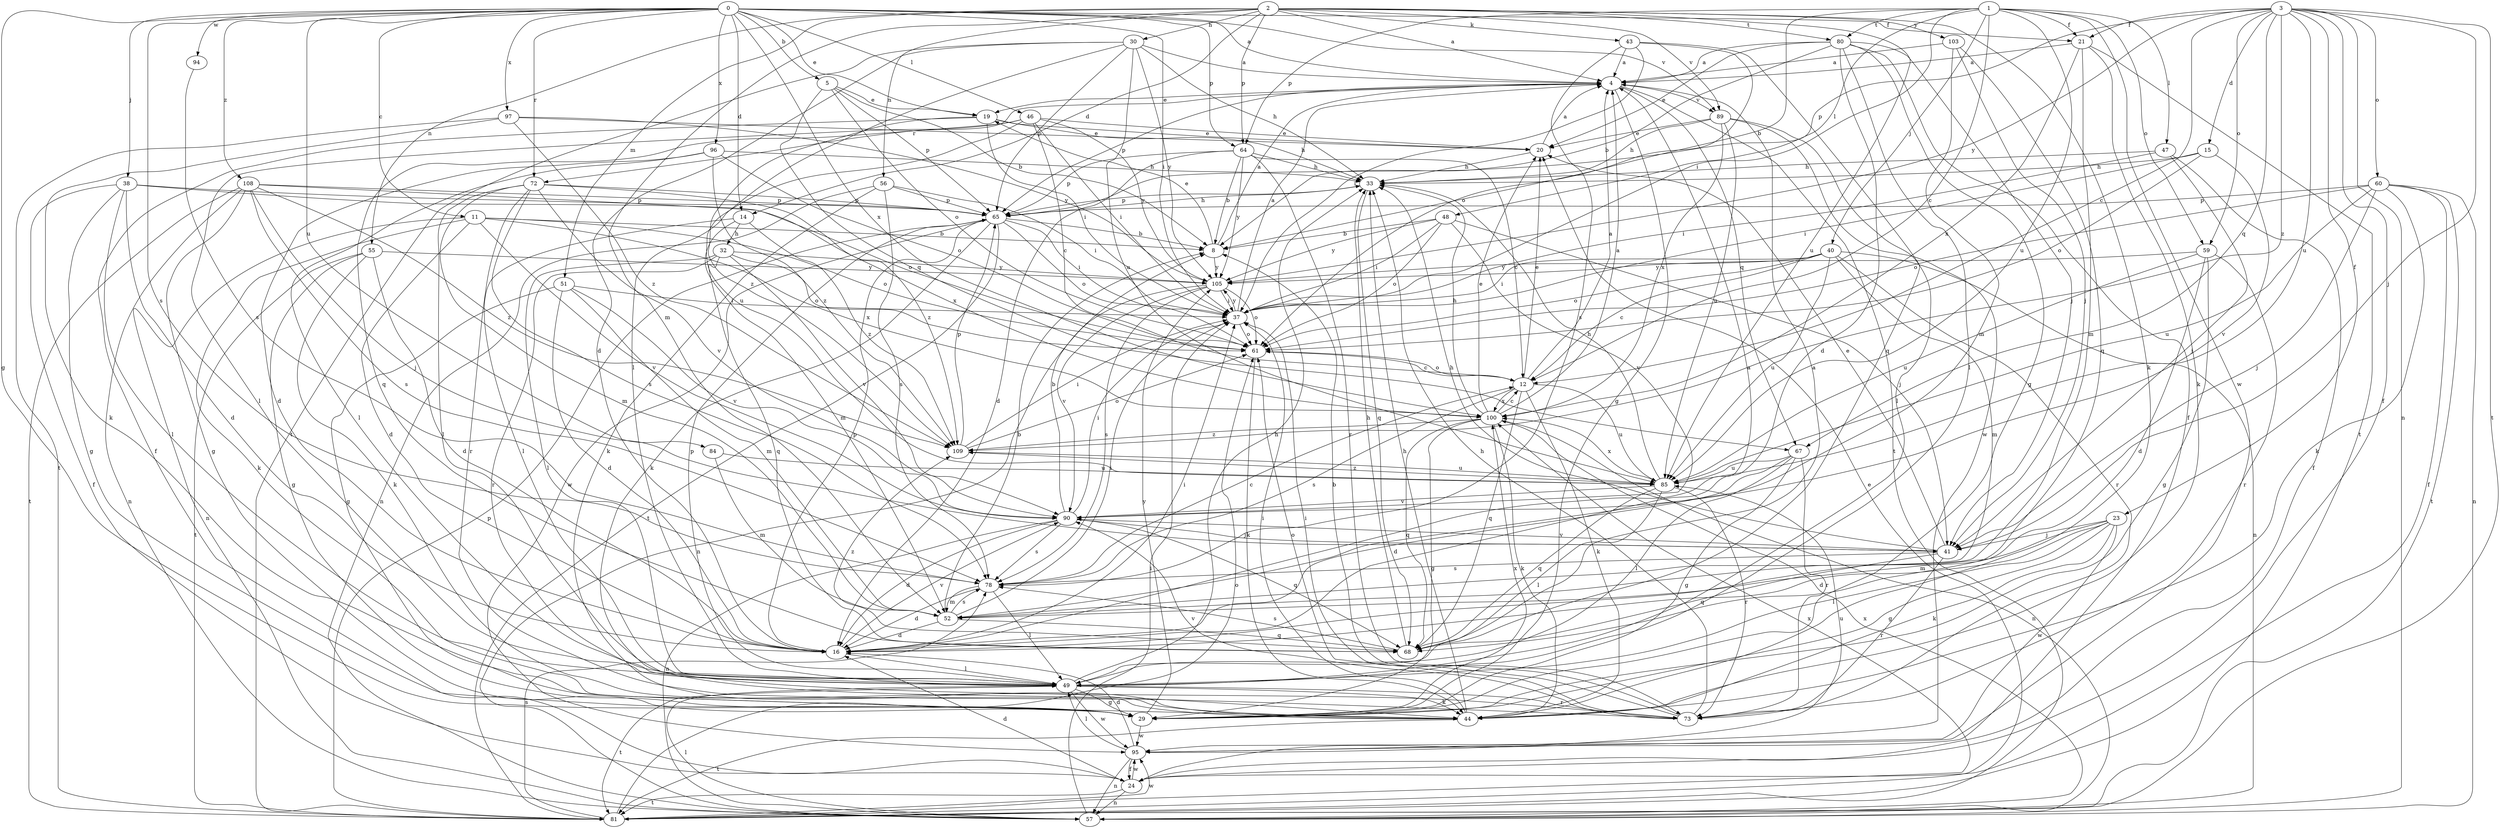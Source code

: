 strict digraph  {
0;
1;
2;
3;
4;
5;
8;
11;
12;
14;
15;
16;
19;
20;
21;
23;
24;
29;
30;
32;
33;
37;
38;
40;
41;
43;
44;
46;
47;
48;
49;
51;
52;
55;
56;
57;
59;
60;
61;
64;
65;
67;
68;
72;
73;
78;
80;
81;
84;
85;
89;
90;
94;
95;
96;
97;
100;
103;
105;
108;
109;
0 -> 4  [label=a];
0 -> 5  [label=b];
0 -> 11  [label=c];
0 -> 14  [label=d];
0 -> 19  [label=e];
0 -> 21  [label=f];
0 -> 29  [label=g];
0 -> 37  [label=i];
0 -> 38  [label=j];
0 -> 46  [label=l];
0 -> 64  [label=p];
0 -> 72  [label=r];
0 -> 78  [label=s];
0 -> 84  [label=u];
0 -> 89  [label=v];
0 -> 94  [label=w];
0 -> 96  [label=x];
0 -> 97  [label=x];
0 -> 100  [label=x];
0 -> 108  [label=z];
1 -> 8  [label=b];
1 -> 12  [label=c];
1 -> 21  [label=f];
1 -> 37  [label=i];
1 -> 40  [label=j];
1 -> 47  [label=l];
1 -> 48  [label=l];
1 -> 59  [label=o];
1 -> 64  [label=p];
1 -> 80  [label=t];
1 -> 85  [label=u];
1 -> 95  [label=w];
2 -> 4  [label=a];
2 -> 14  [label=d];
2 -> 30  [label=h];
2 -> 43  [label=k];
2 -> 44  [label=k];
2 -> 51  [label=m];
2 -> 52  [label=m];
2 -> 55  [label=n];
2 -> 56  [label=n];
2 -> 64  [label=p];
2 -> 80  [label=t];
2 -> 85  [label=u];
2 -> 89  [label=v];
2 -> 103  [label=y];
3 -> 12  [label=c];
3 -> 15  [label=d];
3 -> 21  [label=f];
3 -> 23  [label=f];
3 -> 24  [label=f];
3 -> 41  [label=j];
3 -> 57  [label=n];
3 -> 59  [label=o];
3 -> 60  [label=o];
3 -> 65  [label=p];
3 -> 67  [label=q];
3 -> 81  [label=t];
3 -> 85  [label=u];
3 -> 105  [label=y];
3 -> 109  [label=z];
4 -> 19  [label=e];
4 -> 29  [label=g];
4 -> 65  [label=p];
4 -> 67  [label=q];
4 -> 72  [label=r];
4 -> 81  [label=t];
4 -> 89  [label=v];
5 -> 8  [label=b];
5 -> 19  [label=e];
5 -> 61  [label=o];
5 -> 65  [label=p];
5 -> 67  [label=q];
8 -> 4  [label=a];
8 -> 19  [label=e];
8 -> 105  [label=y];
11 -> 8  [label=b];
11 -> 16  [label=d];
11 -> 44  [label=k];
11 -> 57  [label=n];
11 -> 61  [label=o];
11 -> 90  [label=v];
11 -> 100  [label=x];
12 -> 4  [label=a];
12 -> 20  [label=e];
12 -> 44  [label=k];
12 -> 61  [label=o];
12 -> 68  [label=q];
12 -> 78  [label=s];
12 -> 85  [label=u];
12 -> 100  [label=x];
14 -> 32  [label=h];
14 -> 49  [label=l];
14 -> 52  [label=m];
14 -> 109  [label=z];
15 -> 33  [label=h];
15 -> 37  [label=i];
15 -> 61  [label=o];
15 -> 90  [label=v];
16 -> 4  [label=a];
16 -> 37  [label=i];
16 -> 49  [label=l];
16 -> 65  [label=p];
16 -> 90  [label=v];
19 -> 20  [label=e];
19 -> 24  [label=f];
19 -> 33  [label=h];
19 -> 37  [label=i];
19 -> 109  [label=z];
20 -> 4  [label=a];
20 -> 33  [label=h];
21 -> 4  [label=a];
21 -> 44  [label=k];
21 -> 52  [label=m];
21 -> 81  [label=t];
21 -> 100  [label=x];
23 -> 16  [label=d];
23 -> 29  [label=g];
23 -> 41  [label=j];
23 -> 44  [label=k];
23 -> 49  [label=l];
23 -> 52  [label=m];
23 -> 95  [label=w];
24 -> 16  [label=d];
24 -> 57  [label=n];
24 -> 81  [label=t];
24 -> 95  [label=w];
29 -> 95  [label=w];
29 -> 100  [label=x];
29 -> 105  [label=y];
30 -> 4  [label=a];
30 -> 16  [label=d];
30 -> 33  [label=h];
30 -> 49  [label=l];
30 -> 65  [label=p];
30 -> 81  [label=t];
30 -> 85  [label=u];
30 -> 105  [label=y];
32 -> 49  [label=l];
32 -> 61  [label=o];
32 -> 68  [label=q];
32 -> 73  [label=r];
32 -> 90  [label=v];
32 -> 105  [label=y];
33 -> 65  [label=p];
33 -> 68  [label=q];
37 -> 4  [label=a];
37 -> 61  [label=o];
37 -> 105  [label=y];
38 -> 16  [label=d];
38 -> 24  [label=f];
38 -> 29  [label=g];
38 -> 49  [label=l];
38 -> 61  [label=o];
38 -> 65  [label=p];
40 -> 12  [label=c];
40 -> 37  [label=i];
40 -> 52  [label=m];
40 -> 57  [label=n];
40 -> 61  [label=o];
40 -> 73  [label=r];
40 -> 85  [label=u];
40 -> 105  [label=y];
41 -> 20  [label=e];
41 -> 33  [label=h];
41 -> 68  [label=q];
41 -> 73  [label=r];
41 -> 78  [label=s];
41 -> 90  [label=v];
43 -> 4  [label=a];
43 -> 37  [label=i];
43 -> 61  [label=o];
43 -> 68  [label=q];
43 -> 78  [label=s];
44 -> 33  [label=h];
44 -> 37  [label=i];
44 -> 81  [label=t];
46 -> 12  [label=c];
46 -> 20  [label=e];
46 -> 37  [label=i];
46 -> 49  [label=l];
46 -> 68  [label=q];
46 -> 85  [label=u];
46 -> 105  [label=y];
47 -> 24  [label=f];
47 -> 33  [label=h];
47 -> 37  [label=i];
47 -> 41  [label=j];
48 -> 8  [label=b];
48 -> 37  [label=i];
48 -> 41  [label=j];
48 -> 61  [label=o];
48 -> 90  [label=v];
48 -> 105  [label=y];
49 -> 29  [label=g];
49 -> 33  [label=h];
49 -> 44  [label=k];
49 -> 65  [label=p];
49 -> 73  [label=r];
49 -> 81  [label=t];
49 -> 95  [label=w];
51 -> 16  [label=d];
51 -> 29  [label=g];
51 -> 37  [label=i];
51 -> 52  [label=m];
51 -> 90  [label=v];
52 -> 8  [label=b];
52 -> 16  [label=d];
52 -> 37  [label=i];
52 -> 68  [label=q];
52 -> 78  [label=s];
55 -> 16  [label=d];
55 -> 29  [label=g];
55 -> 44  [label=k];
55 -> 81  [label=t];
55 -> 105  [label=y];
56 -> 37  [label=i];
56 -> 44  [label=k];
56 -> 57  [label=n];
56 -> 65  [label=p];
56 -> 78  [label=s];
57 -> 37  [label=i];
57 -> 49  [label=l];
57 -> 100  [label=x];
59 -> 16  [label=d];
59 -> 29  [label=g];
59 -> 73  [label=r];
59 -> 85  [label=u];
59 -> 105  [label=y];
60 -> 24  [label=f];
60 -> 41  [label=j];
60 -> 44  [label=k];
60 -> 57  [label=n];
60 -> 61  [label=o];
60 -> 65  [label=p];
60 -> 81  [label=t];
60 -> 85  [label=u];
61 -> 12  [label=c];
61 -> 44  [label=k];
64 -> 8  [label=b];
64 -> 12  [label=c];
64 -> 16  [label=d];
64 -> 33  [label=h];
64 -> 65  [label=p];
64 -> 73  [label=r];
64 -> 105  [label=y];
65 -> 8  [label=b];
65 -> 33  [label=h];
65 -> 37  [label=i];
65 -> 44  [label=k];
65 -> 61  [label=o];
65 -> 81  [label=t];
65 -> 95  [label=w];
67 -> 16  [label=d];
67 -> 29  [label=g];
67 -> 49  [label=l];
67 -> 73  [label=r];
67 -> 85  [label=u];
68 -> 4  [label=a];
68 -> 33  [label=h];
68 -> 78  [label=s];
68 -> 109  [label=z];
72 -> 49  [label=l];
72 -> 52  [label=m];
72 -> 65  [label=p];
72 -> 73  [label=r];
72 -> 78  [label=s];
72 -> 90  [label=v];
72 -> 109  [label=z];
73 -> 8  [label=b];
73 -> 33  [label=h];
73 -> 37  [label=i];
73 -> 61  [label=o];
73 -> 90  [label=v];
78 -> 12  [label=c];
78 -> 16  [label=d];
78 -> 49  [label=l];
78 -> 52  [label=m];
80 -> 4  [label=a];
80 -> 8  [label=b];
80 -> 16  [label=d];
80 -> 20  [label=e];
80 -> 24  [label=f];
80 -> 29  [label=g];
80 -> 41  [label=j];
80 -> 49  [label=l];
81 -> 20  [label=e];
81 -> 61  [label=o];
81 -> 65  [label=p];
81 -> 78  [label=s];
81 -> 95  [label=w];
81 -> 100  [label=x];
84 -> 52  [label=m];
84 -> 85  [label=u];
85 -> 33  [label=h];
85 -> 49  [label=l];
85 -> 68  [label=q];
85 -> 73  [label=r];
85 -> 90  [label=v];
85 -> 100  [label=x];
85 -> 109  [label=z];
89 -> 20  [label=e];
89 -> 33  [label=h];
89 -> 49  [label=l];
89 -> 85  [label=u];
89 -> 95  [label=w];
89 -> 100  [label=x];
90 -> 8  [label=b];
90 -> 16  [label=d];
90 -> 37  [label=i];
90 -> 41  [label=j];
90 -> 57  [label=n];
90 -> 68  [label=q];
90 -> 78  [label=s];
94 -> 78  [label=s];
95 -> 16  [label=d];
95 -> 24  [label=f];
95 -> 49  [label=l];
95 -> 57  [label=n];
95 -> 85  [label=u];
96 -> 16  [label=d];
96 -> 33  [label=h];
96 -> 49  [label=l];
96 -> 61  [label=o];
96 -> 109  [label=z];
97 -> 20  [label=e];
97 -> 44  [label=k];
97 -> 81  [label=t];
97 -> 105  [label=y];
97 -> 109  [label=z];
100 -> 4  [label=a];
100 -> 12  [label=c];
100 -> 20  [label=e];
100 -> 29  [label=g];
100 -> 33  [label=h];
100 -> 44  [label=k];
100 -> 57  [label=n];
100 -> 68  [label=q];
100 -> 109  [label=z];
103 -> 4  [label=a];
103 -> 41  [label=j];
103 -> 52  [label=m];
103 -> 68  [label=q];
105 -> 37  [label=i];
105 -> 57  [label=n];
105 -> 61  [label=o];
105 -> 78  [label=s];
105 -> 90  [label=v];
108 -> 29  [label=g];
108 -> 41  [label=j];
108 -> 57  [label=n];
108 -> 65  [label=p];
108 -> 78  [label=s];
108 -> 81  [label=t];
108 -> 100  [label=x];
108 -> 109  [label=z];
109 -> 37  [label=i];
109 -> 61  [label=o];
109 -> 65  [label=p];
109 -> 85  [label=u];
}
